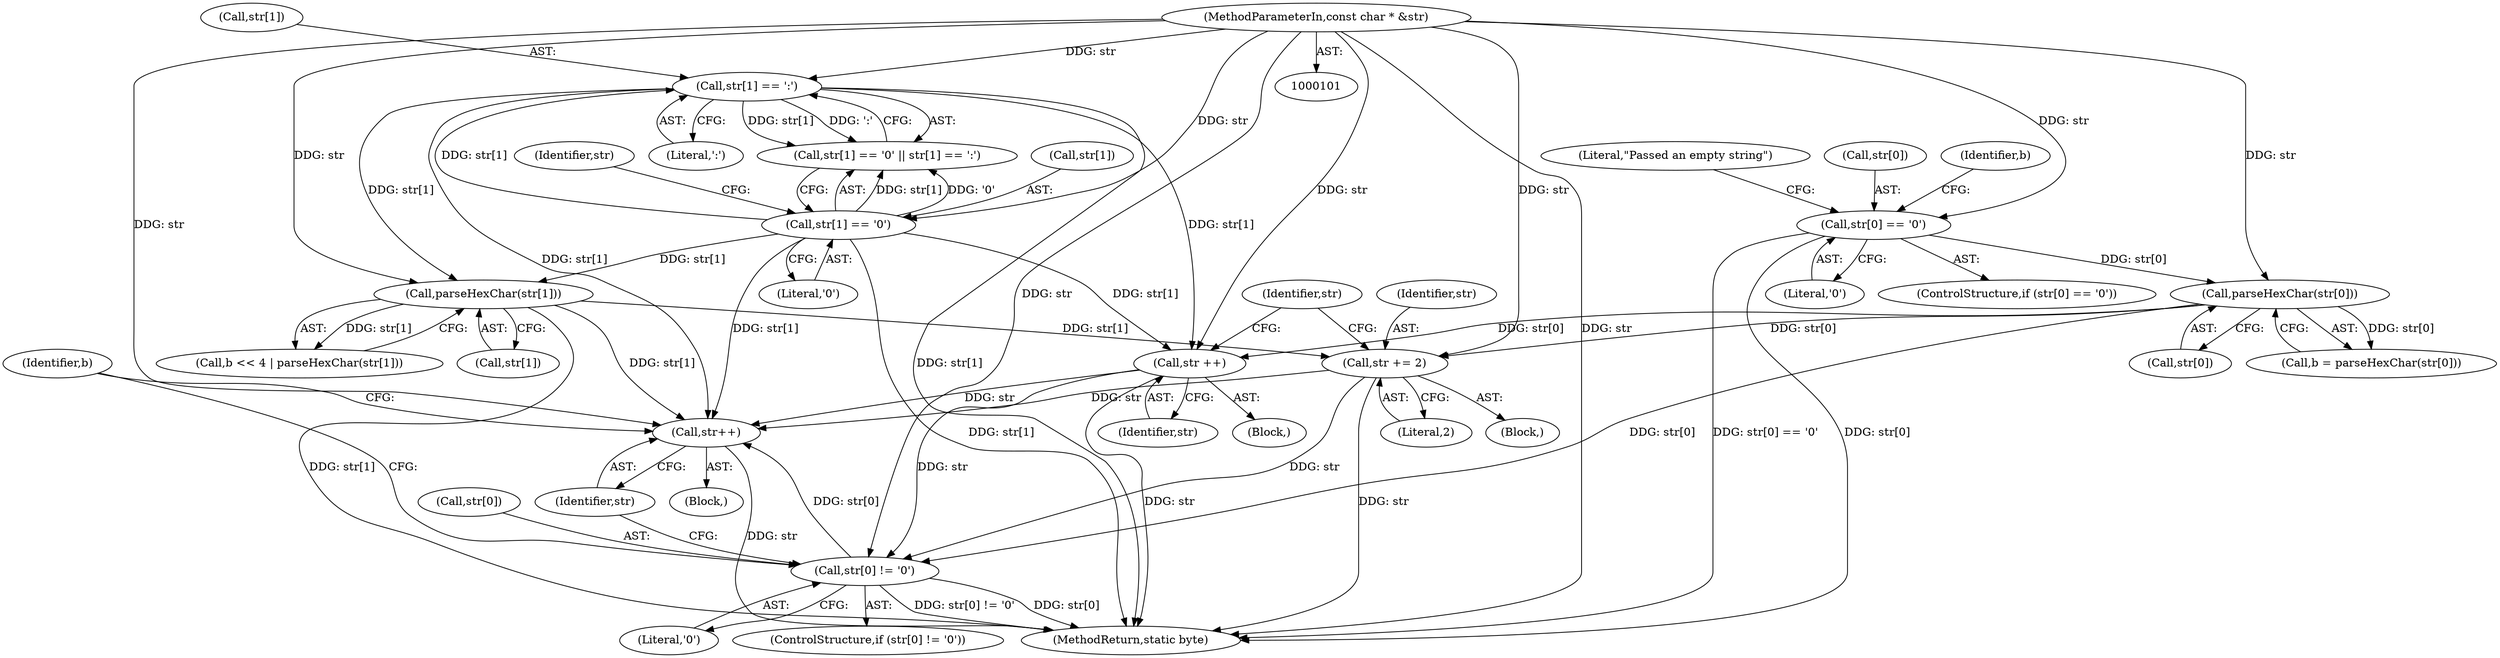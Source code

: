 digraph "0_Android_a209ff12ba9617c10550678ff93d01fb72a33399@pointer" {
"1000159" [label="(Call,str++)"];
"1000129" [label="(Call,str[1] == ':')"];
"1000124" [label="(Call,str[1] == '\0')"];
"1000102" [label="(MethodParameterIn,const char * &str)"];
"1000153" [label="(Call,str[0] != '\0')"];
"1000135" [label="(Call,str ++)"];
"1000118" [label="(Call,parseHexChar(str[0]))"];
"1000105" [label="(Call,str[0] == '\0')"];
"1000149" [label="(Call,str += 2)"];
"1000145" [label="(Call,parseHexChar(str[1]))"];
"1000150" [label="(Identifier,str)"];
"1000109" [label="(Literal,'\0')"];
"1000124" [label="(Call,str[1] == '\0')"];
"1000149" [label="(Call,str += 2)"];
"1000102" [label="(MethodParameterIn,const char * &str)"];
"1000141" [label="(Call,b << 4 | parseHexChar(str[1]))"];
"1000151" [label="(Literal,2)"];
"1000162" [label="(Identifier,b)"];
"1000160" [label="(Identifier,str)"];
"1000153" [label="(Call,str[0] != '\0')"];
"1000146" [label="(Call,str[1])"];
"1000129" [label="(Call,str[1] == ':')"];
"1000152" [label="(ControlStructure,if (str[0] != '\0'))"];
"1000118" [label="(Call,parseHexChar(str[0]))"];
"1000119" [label="(Call,str[0])"];
"1000112" [label="(Literal,\"Passed an empty string\")"];
"1000157" [label="(Literal,'\0')"];
"1000105" [label="(Call,str[0] == '\0')"];
"1000125" [label="(Call,str[1])"];
"1000159" [label="(Call,str++)"];
"1000163" [label="(MethodReturn,static byte)"];
"1000136" [label="(Identifier,str)"];
"1000131" [label="(Identifier,str)"];
"1000104" [label="(ControlStructure,if (str[0] == '\0'))"];
"1000106" [label="(Call,str[0])"];
"1000128" [label="(Literal,'\0')"];
"1000123" [label="(Call,str[1] == '\0' || str[1] == ':')"];
"1000133" [label="(Literal,':')"];
"1000158" [label="(Block,)"];
"1000155" [label="(Identifier,str)"];
"1000116" [label="(Call,b = parseHexChar(str[0]))"];
"1000138" [label="(Block,)"];
"1000134" [label="(Block,)"];
"1000145" [label="(Call,parseHexChar(str[1]))"];
"1000154" [label="(Call,str[0])"];
"1000135" [label="(Call,str ++)"];
"1000117" [label="(Identifier,b)"];
"1000130" [label="(Call,str[1])"];
"1000159" -> "1000158"  [label="AST: "];
"1000159" -> "1000160"  [label="CFG: "];
"1000160" -> "1000159"  [label="AST: "];
"1000162" -> "1000159"  [label="CFG: "];
"1000159" -> "1000163"  [label="DDG: str"];
"1000129" -> "1000159"  [label="DDG: str[1]"];
"1000124" -> "1000159"  [label="DDG: str[1]"];
"1000153" -> "1000159"  [label="DDG: str[0]"];
"1000135" -> "1000159"  [label="DDG: str"];
"1000149" -> "1000159"  [label="DDG: str"];
"1000145" -> "1000159"  [label="DDG: str[1]"];
"1000102" -> "1000159"  [label="DDG: str"];
"1000129" -> "1000123"  [label="AST: "];
"1000129" -> "1000133"  [label="CFG: "];
"1000130" -> "1000129"  [label="AST: "];
"1000133" -> "1000129"  [label="AST: "];
"1000123" -> "1000129"  [label="CFG: "];
"1000129" -> "1000163"  [label="DDG: str[1]"];
"1000129" -> "1000123"  [label="DDG: str[1]"];
"1000129" -> "1000123"  [label="DDG: ':'"];
"1000124" -> "1000129"  [label="DDG: str[1]"];
"1000102" -> "1000129"  [label="DDG: str"];
"1000129" -> "1000135"  [label="DDG: str[1]"];
"1000129" -> "1000145"  [label="DDG: str[1]"];
"1000124" -> "1000123"  [label="AST: "];
"1000124" -> "1000128"  [label="CFG: "];
"1000125" -> "1000124"  [label="AST: "];
"1000128" -> "1000124"  [label="AST: "];
"1000131" -> "1000124"  [label="CFG: "];
"1000123" -> "1000124"  [label="CFG: "];
"1000124" -> "1000163"  [label="DDG: str[1]"];
"1000124" -> "1000123"  [label="DDG: str[1]"];
"1000124" -> "1000123"  [label="DDG: '\0'"];
"1000102" -> "1000124"  [label="DDG: str"];
"1000124" -> "1000135"  [label="DDG: str[1]"];
"1000124" -> "1000145"  [label="DDG: str[1]"];
"1000102" -> "1000101"  [label="AST: "];
"1000102" -> "1000163"  [label="DDG: str"];
"1000102" -> "1000105"  [label="DDG: str"];
"1000102" -> "1000118"  [label="DDG: str"];
"1000102" -> "1000135"  [label="DDG: str"];
"1000102" -> "1000145"  [label="DDG: str"];
"1000102" -> "1000149"  [label="DDG: str"];
"1000102" -> "1000153"  [label="DDG: str"];
"1000153" -> "1000152"  [label="AST: "];
"1000153" -> "1000157"  [label="CFG: "];
"1000154" -> "1000153"  [label="AST: "];
"1000157" -> "1000153"  [label="AST: "];
"1000160" -> "1000153"  [label="CFG: "];
"1000162" -> "1000153"  [label="CFG: "];
"1000153" -> "1000163"  [label="DDG: str[0] != '\0'"];
"1000153" -> "1000163"  [label="DDG: str[0]"];
"1000135" -> "1000153"  [label="DDG: str"];
"1000149" -> "1000153"  [label="DDG: str"];
"1000118" -> "1000153"  [label="DDG: str[0]"];
"1000135" -> "1000134"  [label="AST: "];
"1000135" -> "1000136"  [label="CFG: "];
"1000136" -> "1000135"  [label="AST: "];
"1000155" -> "1000135"  [label="CFG: "];
"1000135" -> "1000163"  [label="DDG: str"];
"1000118" -> "1000135"  [label="DDG: str[0]"];
"1000118" -> "1000116"  [label="AST: "];
"1000118" -> "1000119"  [label="CFG: "];
"1000119" -> "1000118"  [label="AST: "];
"1000116" -> "1000118"  [label="CFG: "];
"1000118" -> "1000116"  [label="DDG: str[0]"];
"1000105" -> "1000118"  [label="DDG: str[0]"];
"1000118" -> "1000149"  [label="DDG: str[0]"];
"1000105" -> "1000104"  [label="AST: "];
"1000105" -> "1000109"  [label="CFG: "];
"1000106" -> "1000105"  [label="AST: "];
"1000109" -> "1000105"  [label="AST: "];
"1000112" -> "1000105"  [label="CFG: "];
"1000117" -> "1000105"  [label="CFG: "];
"1000105" -> "1000163"  [label="DDG: str[0] == '\0'"];
"1000105" -> "1000163"  [label="DDG: str[0]"];
"1000149" -> "1000138"  [label="AST: "];
"1000149" -> "1000151"  [label="CFG: "];
"1000150" -> "1000149"  [label="AST: "];
"1000151" -> "1000149"  [label="AST: "];
"1000155" -> "1000149"  [label="CFG: "];
"1000149" -> "1000163"  [label="DDG: str"];
"1000145" -> "1000149"  [label="DDG: str[1]"];
"1000145" -> "1000141"  [label="AST: "];
"1000145" -> "1000146"  [label="CFG: "];
"1000146" -> "1000145"  [label="AST: "];
"1000141" -> "1000145"  [label="CFG: "];
"1000145" -> "1000163"  [label="DDG: str[1]"];
"1000145" -> "1000141"  [label="DDG: str[1]"];
}
